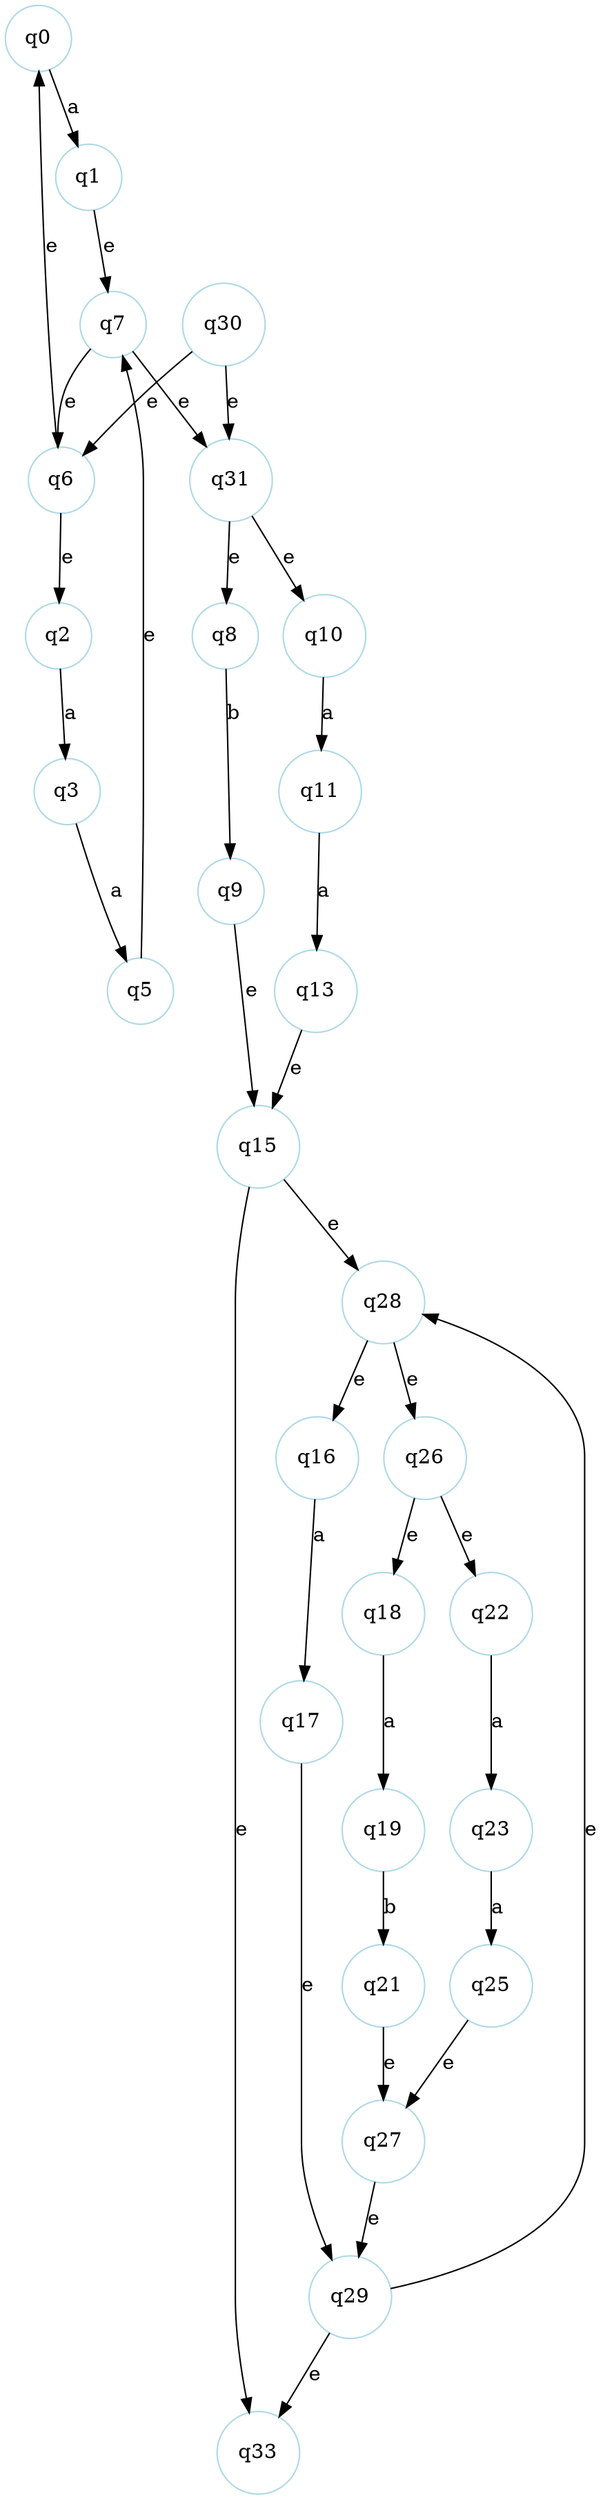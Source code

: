 digraph {
	node [color=lightblue shape=circle size=1.5]
	edge [width=2.0]
	q0 -> q1 [label=a]
	q2 -> q3 [label=a]
	q3 -> q5 [label=a]
	q6 -> q0 [label=e]
	q6 -> q2 [label=e]
	q1 -> q7 [label=e]
	q5 -> q7 [label=e]
	q8 -> q9 [label=b]
	q10 -> q11 [label=a]
	q11 -> q13 [label=a]
	q31 -> q8 [label=e]
	q31 -> q10 [label=e]
	q9 -> q15 [label=e]
	q13 -> q15 [label=e]
	q16 -> q17 [label=a]
	q18 -> q19 [label=a]
	q19 -> q21 [label=b]
	q22 -> q23 [label=a]
	q23 -> q25 [label=a]
	q26 -> q18 [label=e]
	q26 -> q22 [label=e]
	q21 -> q27 [label=e]
	q25 -> q27 [label=e]
	q28 -> q16 [label=e]
	q28 -> q26 [label=e]
	q17 -> q29 [label=e]
	q27 -> q29 [label=e]
	q30 -> q6 [label=e]
	q7 -> q31 [label=e]
	q30 -> q31 [label=e]
	q7 -> q6 [label=e]
	q15 -> q28 [label=e]
	q29 -> q33 [label=e]
	q15 -> q33 [label=e]
	q29 -> q28 [label=e]
}
